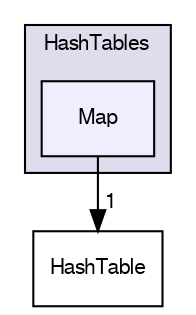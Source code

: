 digraph "src/OpenFOAM/containers/HashTables/Map" {
  bgcolor=transparent;
  compound=true
  node [ fontsize="10", fontname="FreeSans"];
  edge [ labelfontsize="10", labelfontname="FreeSans"];
  subgraph clusterdir_46dbcbff8acc0ae94a21b2306d4033de {
    graph [ bgcolor="#ddddee", pencolor="black", label="HashTables" fontname="FreeSans", fontsize="10", URL="dir_46dbcbff8acc0ae94a21b2306d4033de.html"]
  dir_b3412b905c0ae5090c3c1102e09cbfa0 [shape=box, label="Map", style="filled", fillcolor="#eeeeff", pencolor="black", URL="dir_b3412b905c0ae5090c3c1102e09cbfa0.html"];
  }
  dir_dcde9bf13ea0c61e93d77318a0380b7d [shape=box label="HashTable" URL="dir_dcde9bf13ea0c61e93d77318a0380b7d.html"];
  dir_b3412b905c0ae5090c3c1102e09cbfa0->dir_dcde9bf13ea0c61e93d77318a0380b7d [headlabel="1", labeldistance=1.5 headhref="dir_001726_001725.html"];
}

